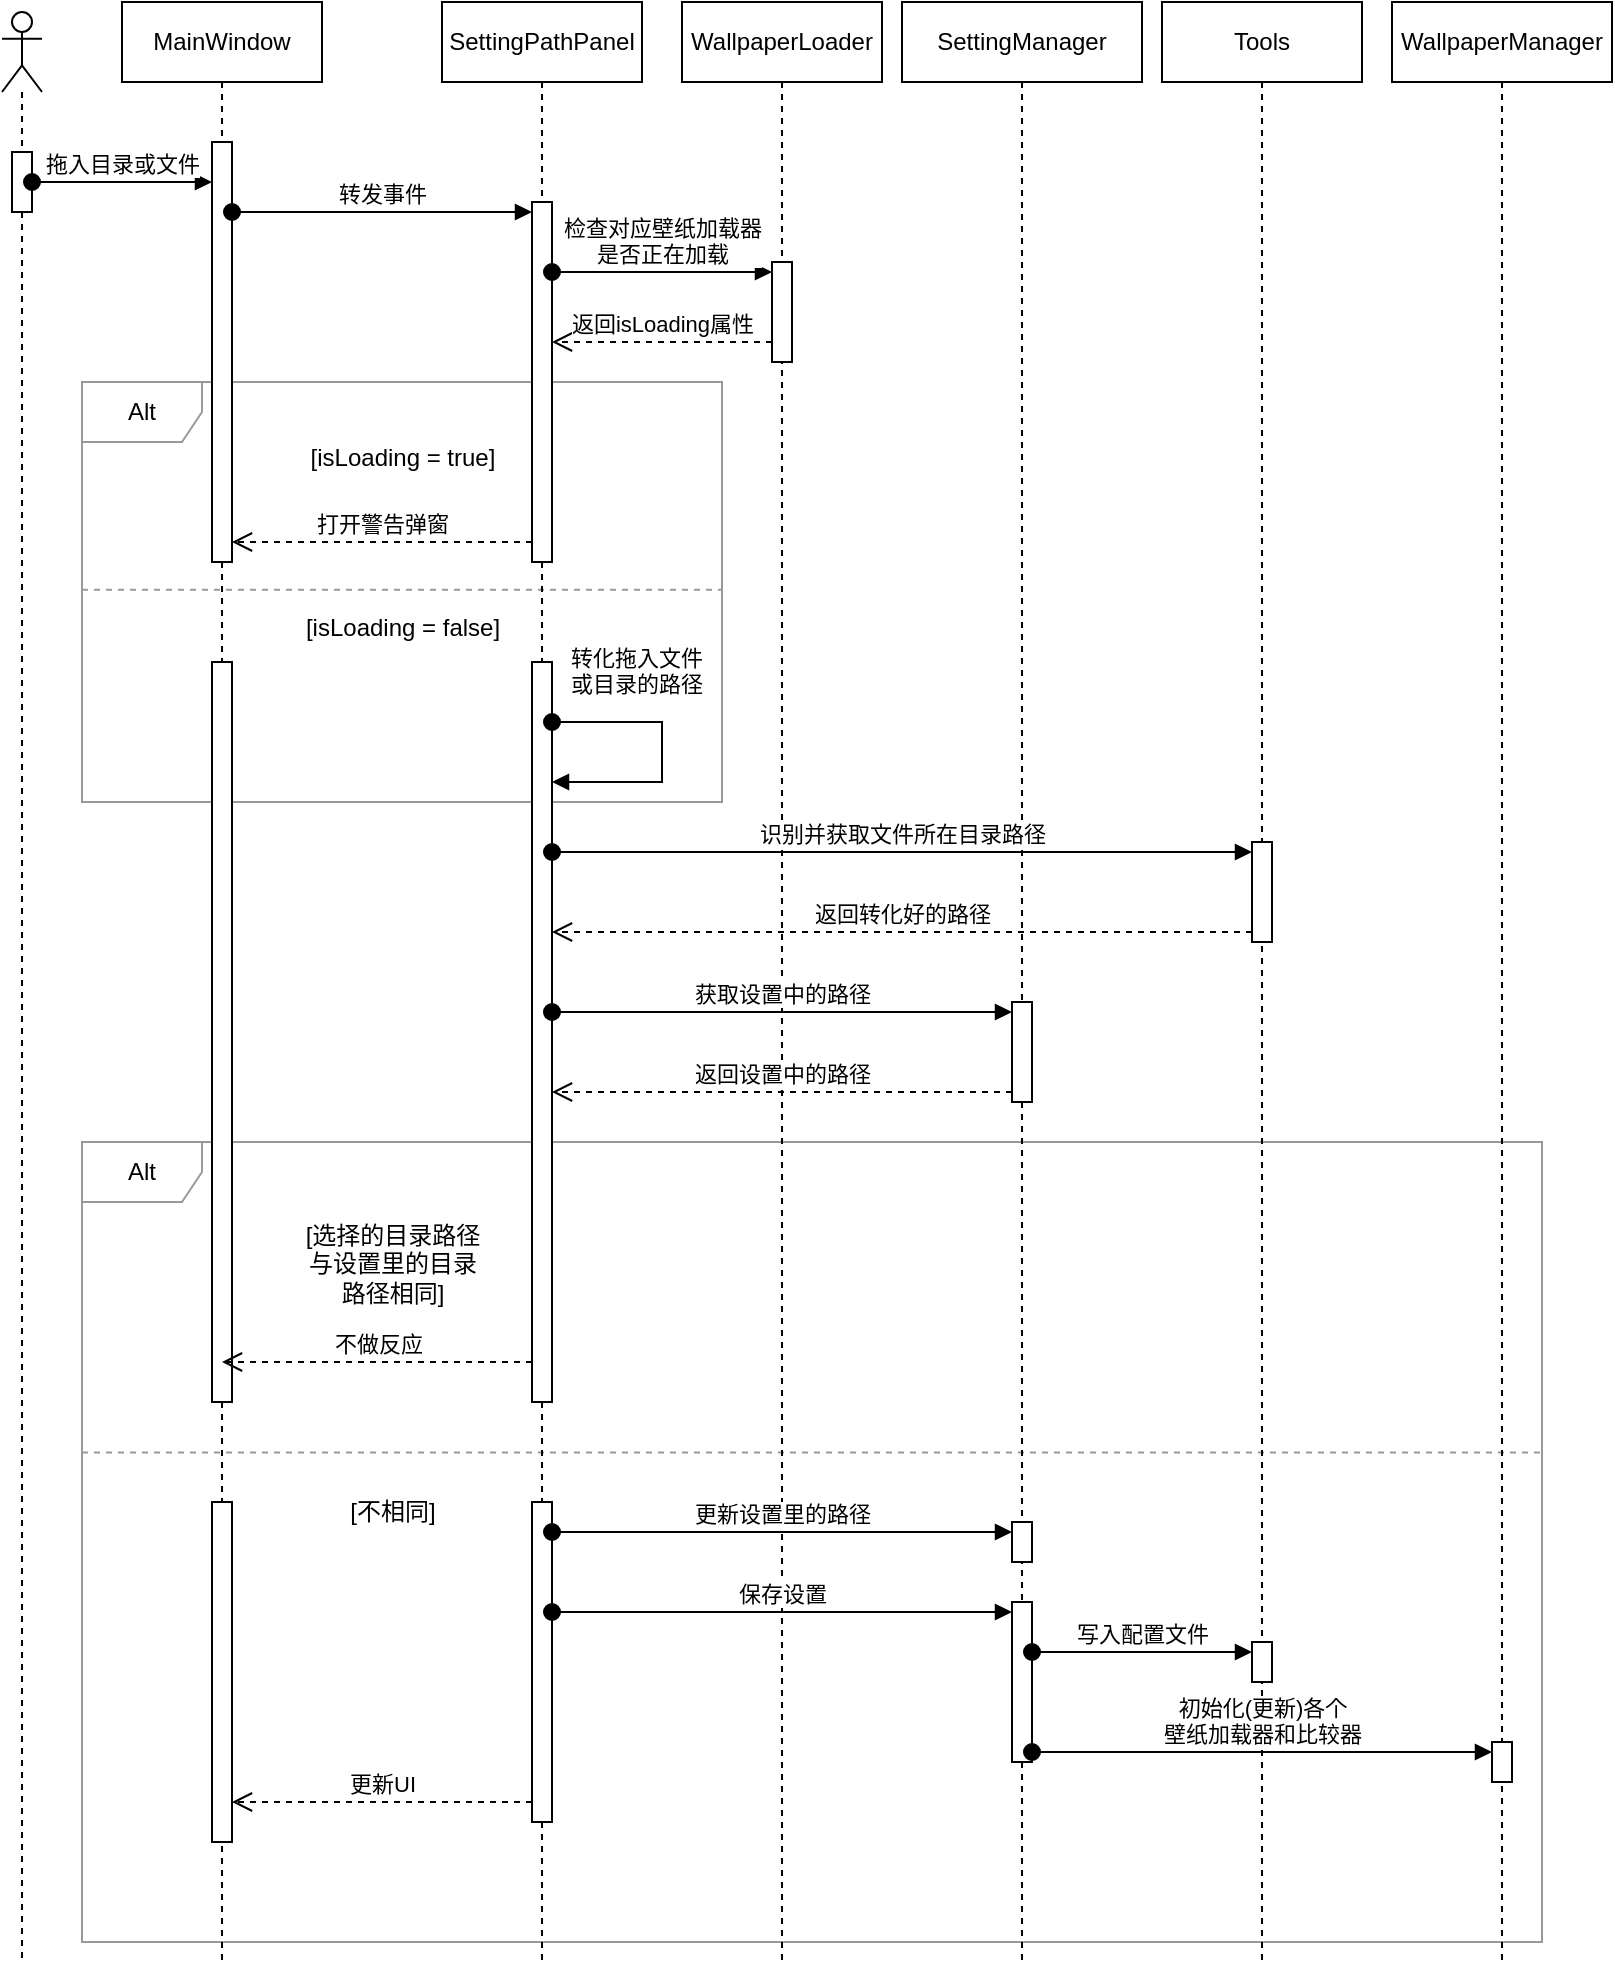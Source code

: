 <mxfile version="23.1.5" type="device">
  <diagram name="第 1 页" id="TAJ-jvksaig68e5eDOlc">
    <mxGraphModel dx="1434" dy="844" grid="1" gridSize="10" guides="1" tooltips="1" connect="1" arrows="1" fold="1" page="1" pageScale="1" pageWidth="827" pageHeight="1169" math="0" shadow="0">
      <root>
        <mxCell id="0" />
        <mxCell id="j_YMZ8xfhvcrmxTreinX-54" value="Alt_2" style="locked=1;" parent="0" />
        <mxCell id="j_YMZ8xfhvcrmxTreinX-57" value="" style="group" parent="j_YMZ8xfhvcrmxTreinX-54" vertex="1" connectable="0">
          <mxGeometry x="50" y="670" width="730" height="400" as="geometry" />
        </mxCell>
        <mxCell id="j_YMZ8xfhvcrmxTreinX-55" value="Alt" style="shape=umlFrame;whiteSpace=wrap;html=1;pointerEvents=0;strokeColor=#999999;" parent="j_YMZ8xfhvcrmxTreinX-57" vertex="1">
          <mxGeometry width="730.0" height="400.0" as="geometry" />
        </mxCell>
        <mxCell id="j_YMZ8xfhvcrmxTreinX-56" value="[选择的目录路径&lt;br&gt;与设置里的目录&lt;br&gt;路径相同]" style="text;html=1;align=center;verticalAlign=middle;resizable=0;points=[];autosize=1;strokeColor=none;fillColor=none;" parent="j_YMZ8xfhvcrmxTreinX-57" vertex="1">
          <mxGeometry x="100" y="30.769" width="110" height="60" as="geometry" />
        </mxCell>
        <mxCell id="j_YMZ8xfhvcrmxTreinX-58" value="" style="line;strokeWidth=1;fillColor=none;align=left;verticalAlign=middle;spacingTop=-1;spacingLeft=3;spacingRight=3;rotatable=0;labelPosition=right;points=[];portConstraint=eastwest;strokeColor=#999999;dashed=1;" parent="j_YMZ8xfhvcrmxTreinX-57" vertex="1">
          <mxGeometry y="140.0" width="730.0" height="30.482" as="geometry" />
        </mxCell>
        <mxCell id="j_YMZ8xfhvcrmxTreinX-59" value="[不相同]" style="text;html=1;align=center;verticalAlign=middle;resizable=0;points=[];autosize=1;strokeColor=none;fillColor=none;" parent="j_YMZ8xfhvcrmxTreinX-57" vertex="1">
          <mxGeometry x="120" y="170.479" width="70" height="30" as="geometry" />
        </mxCell>
        <mxCell id="j_YMZ8xfhvcrmxTreinX-22" value="Alt_1" style="locked=1;" parent="0" />
        <mxCell id="j_YMZ8xfhvcrmxTreinX-34" value="" style="group" parent="j_YMZ8xfhvcrmxTreinX-22" vertex="1" connectable="0">
          <mxGeometry x="50" y="290" width="320" height="210" as="geometry" />
        </mxCell>
        <mxCell id="j_YMZ8xfhvcrmxTreinX-32" value="Alt" style="shape=umlFrame;whiteSpace=wrap;html=1;pointerEvents=0;strokeColor=#999999;" parent="j_YMZ8xfhvcrmxTreinX-34" vertex="1">
          <mxGeometry width="320.0" height="210" as="geometry" />
        </mxCell>
        <mxCell id="j_YMZ8xfhvcrmxTreinX-33" value="[isLoading = true]" style="text;html=1;align=center;verticalAlign=middle;resizable=0;points=[];autosize=1;strokeColor=none;fillColor=none;" parent="j_YMZ8xfhvcrmxTreinX-34" vertex="1">
          <mxGeometry x="99.995" y="22.501" width="120" height="30" as="geometry" />
        </mxCell>
        <mxCell id="j_YMZ8xfhvcrmxTreinX-35" value="" style="line;strokeWidth=1;fillColor=none;align=left;verticalAlign=middle;spacingTop=-1;spacingLeft=3;spacingRight=3;rotatable=0;labelPosition=right;points=[];portConstraint=eastwest;strokeColor=#999999;dashed=1;" parent="j_YMZ8xfhvcrmxTreinX-34" vertex="1">
          <mxGeometry y="100.001" width="320.0" height="7.705" as="geometry" />
        </mxCell>
        <mxCell id="j_YMZ8xfhvcrmxTreinX-36" value="[isLoading = false]" style="text;html=1;align=center;verticalAlign=middle;resizable=0;points=[];autosize=1;strokeColor=none;fillColor=none;" parent="j_YMZ8xfhvcrmxTreinX-34" vertex="1">
          <mxGeometry x="99.995" y="107.708" width="120" height="30" as="geometry" />
        </mxCell>
        <mxCell id="1" style="" parent="0" />
        <mxCell id="5c5lh8ebUvx4xorP6wsm-1" value="" style="shape=umlLifeline;perimeter=lifelinePerimeter;whiteSpace=wrap;html=1;container=1;dropTarget=0;collapsible=0;recursiveResize=0;outlineConnect=0;portConstraint=eastwest;newEdgeStyle={&quot;curved&quot;:0,&quot;rounded&quot;:0};participant=umlActor;" parent="1" vertex="1">
          <mxGeometry x="10" y="105" width="20" height="975" as="geometry" />
        </mxCell>
        <mxCell id="5c5lh8ebUvx4xorP6wsm-6" value="" style="html=1;points=[[0,0,0,0,5],[0,1,0,0,-5],[1,0,0,0,5],[1,1,0,0,-5]];perimeter=orthogonalPerimeter;outlineConnect=0;targetShapes=umlLifeline;portConstraint=eastwest;newEdgeStyle={&quot;curved&quot;:0,&quot;rounded&quot;:0};" parent="5c5lh8ebUvx4xorP6wsm-1" vertex="1">
          <mxGeometry x="5" y="70" width="10" height="30" as="geometry" />
        </mxCell>
        <mxCell id="5c5lh8ebUvx4xorP6wsm-2" value="MainWindow" style="shape=umlLifeline;perimeter=lifelinePerimeter;whiteSpace=wrap;html=1;container=1;dropTarget=0;collapsible=0;recursiveResize=0;outlineConnect=0;portConstraint=eastwest;newEdgeStyle={&quot;curved&quot;:0,&quot;rounded&quot;:0};" parent="1" vertex="1">
          <mxGeometry x="70" y="100" width="100" height="980" as="geometry" />
        </mxCell>
        <mxCell id="5c5lh8ebUvx4xorP6wsm-4" value="" style="html=1;points=[[0,0,0,0,5],[0,1,0,0,-5],[1,0,0,0,5],[1,1,0,0,-5]];perimeter=orthogonalPerimeter;outlineConnect=0;targetShapes=umlLifeline;portConstraint=eastwest;newEdgeStyle={&quot;curved&quot;:0,&quot;rounded&quot;:0};" parent="5c5lh8ebUvx4xorP6wsm-2" vertex="1">
          <mxGeometry x="45" y="70" width="10" height="210" as="geometry" />
        </mxCell>
        <mxCell id="Lo9U0vWrHbXZ5zmkqSPL-1" value="" style="html=1;points=[[0,0,0,0,5],[0,1,0,0,-5],[1,0,0,0,5],[1,1,0,0,-5]];perimeter=orthogonalPerimeter;outlineConnect=0;targetShapes=umlLifeline;portConstraint=eastwest;newEdgeStyle={&quot;curved&quot;:0,&quot;rounded&quot;:0};" vertex="1" parent="5c5lh8ebUvx4xorP6wsm-2">
          <mxGeometry x="45" y="330" width="10" height="370" as="geometry" />
        </mxCell>
        <mxCell id="Lo9U0vWrHbXZ5zmkqSPL-2" value="" style="html=1;points=[[0,0,0,0,5],[0,1,0,0,-5],[1,0,0,0,5],[1,1,0,0,-5]];perimeter=orthogonalPerimeter;outlineConnect=0;targetShapes=umlLifeline;portConstraint=eastwest;newEdgeStyle={&quot;curved&quot;:0,&quot;rounded&quot;:0};" vertex="1" parent="5c5lh8ebUvx4xorP6wsm-2">
          <mxGeometry x="45" y="750" width="10" height="170" as="geometry" />
        </mxCell>
        <mxCell id="5c5lh8ebUvx4xorP6wsm-5" value="拖入目录或文件" style="html=1;verticalAlign=bottom;startArrow=oval;endArrow=block;startSize=8;curved=0;rounded=0;" parent="1" source="5c5lh8ebUvx4xorP6wsm-6" target="5c5lh8ebUvx4xorP6wsm-4" edge="1">
          <mxGeometry relative="1" as="geometry">
            <mxPoint x="30" y="190" as="sourcePoint" />
            <mxPoint as="offset" />
            <mxPoint x="160" y="190" as="targetPoint" />
          </mxGeometry>
        </mxCell>
        <mxCell id="5c5lh8ebUvx4xorP6wsm-7" value="SettingPathPanel" style="shape=umlLifeline;perimeter=lifelinePerimeter;whiteSpace=wrap;html=1;container=1;dropTarget=0;collapsible=0;recursiveResize=0;outlineConnect=0;portConstraint=eastwest;newEdgeStyle={&quot;curved&quot;:0,&quot;rounded&quot;:0};" parent="1" vertex="1">
          <mxGeometry x="230" y="100" width="100" height="980" as="geometry" />
        </mxCell>
        <mxCell id="5c5lh8ebUvx4xorP6wsm-10" value="" style="html=1;points=[[0,0,0,0,5],[0,1,0,0,-5],[1,0,0,0,5],[1,1,0,0,-5]];perimeter=orthogonalPerimeter;outlineConnect=0;targetShapes=umlLifeline;portConstraint=eastwest;newEdgeStyle={&quot;curved&quot;:0,&quot;rounded&quot;:0};" parent="5c5lh8ebUvx4xorP6wsm-7" vertex="1">
          <mxGeometry x="45" y="100" width="10" height="180" as="geometry" />
        </mxCell>
        <mxCell id="j_YMZ8xfhvcrmxTreinX-20" value="" style="html=1;points=[[0,0,0,0,5],[0,1,0,0,-5],[1,0,0,0,5],[1,1,0,0,-5]];perimeter=orthogonalPerimeter;outlineConnect=0;targetShapes=umlLifeline;portConstraint=eastwest;newEdgeStyle={&quot;curved&quot;:0,&quot;rounded&quot;:0};" parent="5c5lh8ebUvx4xorP6wsm-7" vertex="1">
          <mxGeometry x="45" y="330" width="10" height="370" as="geometry" />
        </mxCell>
        <mxCell id="j_YMZ8xfhvcrmxTreinX-43" value="转化拖入文件&lt;br&gt;或目录的路径" style="html=1;verticalAlign=bottom;endArrow=block;curved=0;rounded=0;startArrow=oval;startFill=1;startSize=8;" parent="5c5lh8ebUvx4xorP6wsm-7" target="j_YMZ8xfhvcrmxTreinX-20" edge="1">
          <mxGeometry x="-0.4" y="10" relative="1" as="geometry">
            <mxPoint x="55" y="360" as="sourcePoint" />
            <mxPoint as="offset" />
            <mxPoint x="55" y="400" as="targetPoint" />
            <Array as="points">
              <mxPoint x="90" y="360" />
              <mxPoint x="110" y="360" />
              <mxPoint x="110" y="390" />
            </Array>
          </mxGeometry>
        </mxCell>
        <mxCell id="3ltE_fRDRm6IQETXQws_-11" value="" style="html=1;points=[[0,0,0,0,5],[0,1,0,0,-5],[1,0,0,0,5],[1,1,0,0,-5]];perimeter=orthogonalPerimeter;outlineConnect=0;targetShapes=umlLifeline;portConstraint=eastwest;newEdgeStyle={&quot;curved&quot;:0,&quot;rounded&quot;:0};" parent="5c5lh8ebUvx4xorP6wsm-7" vertex="1">
          <mxGeometry x="45" y="750" width="10" height="160" as="geometry" />
        </mxCell>
        <mxCell id="5c5lh8ebUvx4xorP6wsm-11" value="转发事件" style="html=1;verticalAlign=bottom;startArrow=oval;endArrow=block;startSize=8;curved=0;rounded=0;entryX=0;entryY=0;entryDx=0;entryDy=5;" parent="1" source="5c5lh8ebUvx4xorP6wsm-4" target="5c5lh8ebUvx4xorP6wsm-10" edge="1">
          <mxGeometry relative="1" as="geometry">
            <mxPoint x="250" y="280" as="sourcePoint" />
          </mxGeometry>
        </mxCell>
        <mxCell id="5c5lh8ebUvx4xorP6wsm-14" value="WallpaperLoader" style="shape=umlLifeline;perimeter=lifelinePerimeter;whiteSpace=wrap;html=1;container=1;dropTarget=0;collapsible=0;recursiveResize=0;outlineConnect=0;portConstraint=eastwest;newEdgeStyle={&quot;curved&quot;:0,&quot;rounded&quot;:0};" parent="1" vertex="1">
          <mxGeometry x="350" y="100" width="100" height="980" as="geometry" />
        </mxCell>
        <mxCell id="5c5lh8ebUvx4xorP6wsm-15" value="" style="html=1;points=[[0,0,0,0,5],[0,1,0,0,-5],[1,0,0,0,5],[1,1,0,0,-5]];perimeter=orthogonalPerimeter;outlineConnect=0;targetShapes=umlLifeline;portConstraint=eastwest;newEdgeStyle={&quot;curved&quot;:0,&quot;rounded&quot;:0};" parent="5c5lh8ebUvx4xorP6wsm-14" vertex="1">
          <mxGeometry x="45" y="130" width="10" height="50" as="geometry" />
        </mxCell>
        <mxCell id="5c5lh8ebUvx4xorP6wsm-16" value="检查对应壁纸加载器&lt;br&gt;是否正在加载" style="html=1;verticalAlign=bottom;startArrow=oval;endArrow=block;startSize=8;curved=0;rounded=0;entryX=0;entryY=0;entryDx=0;entryDy=5;" parent="1" source="5c5lh8ebUvx4xorP6wsm-10" target="5c5lh8ebUvx4xorP6wsm-15" edge="1">
          <mxGeometry relative="1" as="geometry">
            <mxPoint x="400" y="210" as="sourcePoint" />
            <mxPoint as="offset" />
          </mxGeometry>
        </mxCell>
        <mxCell id="5c5lh8ebUvx4xorP6wsm-17" value="返回isLoading属性" style="html=1;verticalAlign=bottom;endArrow=open;dashed=1;endSize=8;curved=0;rounded=0;" parent="1" source="5c5lh8ebUvx4xorP6wsm-15" target="5c5lh8ebUvx4xorP6wsm-10" edge="1">
          <mxGeometry relative="1" as="geometry">
            <mxPoint x="220" y="470" as="sourcePoint" />
            <mxPoint x="220" y="310" as="targetPoint" />
            <Array as="points">
              <mxPoint x="340" y="270" />
            </Array>
          </mxGeometry>
        </mxCell>
        <mxCell id="5c5lh8ebUvx4xorP6wsm-24" value="SettingManager" style="shape=umlLifeline;perimeter=lifelinePerimeter;whiteSpace=wrap;html=1;container=1;dropTarget=0;collapsible=0;recursiveResize=0;outlineConnect=0;portConstraint=eastwest;newEdgeStyle={&quot;curved&quot;:0,&quot;rounded&quot;:0};" parent="1" vertex="1">
          <mxGeometry x="460" y="100" width="120" height="980" as="geometry" />
        </mxCell>
        <mxCell id="3ltE_fRDRm6IQETXQws_-6" value="" style="html=1;points=[[0,0,0,0,5],[0,1,0,0,-5],[1,0,0,0,5],[1,1,0,0,-5]];perimeter=orthogonalPerimeter;outlineConnect=0;targetShapes=umlLifeline;portConstraint=eastwest;newEdgeStyle={&quot;curved&quot;:0,&quot;rounded&quot;:0};" parent="5c5lh8ebUvx4xorP6wsm-24" vertex="1">
          <mxGeometry x="55" y="500" width="10" height="50" as="geometry" />
        </mxCell>
        <mxCell id="3ltE_fRDRm6IQETXQws_-13" value="" style="html=1;points=[[0,0,0,0,5],[0,1,0,0,-5],[1,0,0,0,5],[1,1,0,0,-5]];perimeter=orthogonalPerimeter;outlineConnect=0;targetShapes=umlLifeline;portConstraint=eastwest;newEdgeStyle={&quot;curved&quot;:0,&quot;rounded&quot;:0};" parent="5c5lh8ebUvx4xorP6wsm-24" vertex="1">
          <mxGeometry x="55" y="760" width="10" height="20" as="geometry" />
        </mxCell>
        <mxCell id="3ltE_fRDRm6IQETXQws_-15" value="" style="html=1;points=[[0,0,0,0,5],[0,1,0,0,-5],[1,0,0,0,5],[1,1,0,0,-5]];perimeter=orthogonalPerimeter;outlineConnect=0;targetShapes=umlLifeline;portConstraint=eastwest;newEdgeStyle={&quot;curved&quot;:0,&quot;rounded&quot;:0};" parent="5c5lh8ebUvx4xorP6wsm-24" vertex="1">
          <mxGeometry x="55" y="800" width="10" height="80" as="geometry" />
        </mxCell>
        <mxCell id="j_YMZ8xfhvcrmxTreinX-65" value="Tools" style="shape=umlLifeline;perimeter=lifelinePerimeter;whiteSpace=wrap;html=1;container=1;dropTarget=0;collapsible=0;recursiveResize=0;outlineConnect=0;portConstraint=eastwest;newEdgeStyle={&quot;curved&quot;:0,&quot;rounded&quot;:0};" parent="1" vertex="1">
          <mxGeometry x="590" y="100" width="100" height="980" as="geometry" />
        </mxCell>
        <mxCell id="3ltE_fRDRm6IQETXQws_-2" value="" style="html=1;points=[[0,0,0,0,5],[0,1,0,0,-5],[1,0,0,0,5],[1,1,0,0,-5]];perimeter=orthogonalPerimeter;outlineConnect=0;targetShapes=umlLifeline;portConstraint=eastwest;newEdgeStyle={&quot;curved&quot;:0,&quot;rounded&quot;:0};" parent="j_YMZ8xfhvcrmxTreinX-65" vertex="1">
          <mxGeometry x="45" y="420" width="10" height="50" as="geometry" />
        </mxCell>
        <mxCell id="3ltE_fRDRm6IQETXQws_-17" value="" style="html=1;points=[[0,0,0,0,5],[0,1,0,0,-5],[1,0,0,0,5],[1,1,0,0,-5]];perimeter=orthogonalPerimeter;outlineConnect=0;targetShapes=umlLifeline;portConstraint=eastwest;newEdgeStyle={&quot;curved&quot;:0,&quot;rounded&quot;:0};" parent="j_YMZ8xfhvcrmxTreinX-65" vertex="1">
          <mxGeometry x="45" y="820" width="10" height="20" as="geometry" />
        </mxCell>
        <mxCell id="j_YMZ8xfhvcrmxTreinX-71" value="WallpaperManager" style="shape=umlLifeline;perimeter=lifelinePerimeter;whiteSpace=wrap;html=1;container=1;dropTarget=0;collapsible=0;recursiveResize=0;outlineConnect=0;portConstraint=eastwest;newEdgeStyle={&quot;curved&quot;:0,&quot;rounded&quot;:0};" parent="1" vertex="1">
          <mxGeometry x="705" y="100" width="110" height="980" as="geometry" />
        </mxCell>
        <mxCell id="3ltE_fRDRm6IQETXQws_-19" value="" style="html=1;points=[[0,0,0,0,5],[0,1,0,0,-5],[1,0,0,0,5],[1,1,0,0,-5]];perimeter=orthogonalPerimeter;outlineConnect=0;targetShapes=umlLifeline;portConstraint=eastwest;newEdgeStyle={&quot;curved&quot;:0,&quot;rounded&quot;:0};" parent="j_YMZ8xfhvcrmxTreinX-71" vertex="1">
          <mxGeometry x="50" y="870" width="10" height="20" as="geometry" />
        </mxCell>
        <mxCell id="3ltE_fRDRm6IQETXQws_-3" value="识别并获取文件所在目录路径" style="html=1;verticalAlign=bottom;endArrow=block;curved=0;rounded=0;entryX=0;entryY=0;entryDx=0;entryDy=5;startArrow=oval;startFill=1;startSize=8;" parent="1" source="j_YMZ8xfhvcrmxTreinX-20" target="3ltE_fRDRm6IQETXQws_-2" edge="1">
          <mxGeometry relative="1" as="geometry">
            <mxPoint x="445" y="505" as="sourcePoint" />
          </mxGeometry>
        </mxCell>
        <mxCell id="3ltE_fRDRm6IQETXQws_-4" value="返回转化好的路径" style="html=1;verticalAlign=bottom;endArrow=open;dashed=1;endSize=8;curved=0;rounded=0;exitX=0;exitY=1;exitDx=0;exitDy=-5;" parent="1" source="3ltE_fRDRm6IQETXQws_-2" target="j_YMZ8xfhvcrmxTreinX-20" edge="1">
          <mxGeometry relative="1" as="geometry">
            <mxPoint x="445" y="575" as="targetPoint" />
          </mxGeometry>
        </mxCell>
        <mxCell id="3ltE_fRDRm6IQETXQws_-5" value="打开警告弹窗" style="html=1;verticalAlign=bottom;endArrow=open;dashed=1;endSize=8;curved=0;rounded=0;" parent="1" edge="1">
          <mxGeometry relative="1" as="geometry">
            <mxPoint x="275" y="370.001" as="sourcePoint" />
            <mxPoint x="125" y="370.001" as="targetPoint" />
            <Array as="points">
              <mxPoint x="212.533" y="370.001" />
            </Array>
          </mxGeometry>
        </mxCell>
        <mxCell id="3ltE_fRDRm6IQETXQws_-7" value="获取设置中的路径" style="html=1;verticalAlign=bottom;endArrow=block;curved=0;rounded=0;entryX=0;entryY=0;entryDx=0;entryDy=5;startArrow=oval;startFill=1;startSize=8;" parent="1" source="j_YMZ8xfhvcrmxTreinX-20" target="3ltE_fRDRm6IQETXQws_-6" edge="1">
          <mxGeometry relative="1" as="geometry">
            <mxPoint x="565" y="635" as="sourcePoint" />
          </mxGeometry>
        </mxCell>
        <mxCell id="3ltE_fRDRm6IQETXQws_-8" value="返回设置中的路径" style="html=1;verticalAlign=bottom;endArrow=open;dashed=1;endSize=8;curved=0;rounded=0;exitX=0;exitY=1;exitDx=0;exitDy=-5;" parent="1" source="3ltE_fRDRm6IQETXQws_-6" target="j_YMZ8xfhvcrmxTreinX-20" edge="1">
          <mxGeometry relative="1" as="geometry">
            <mxPoint x="565" y="705" as="targetPoint" />
          </mxGeometry>
        </mxCell>
        <mxCell id="3ltE_fRDRm6IQETXQws_-12" value="不做反应" style="html=1;verticalAlign=bottom;endArrow=open;dashed=1;endSize=8;curved=0;rounded=0;" parent="1" source="j_YMZ8xfhvcrmxTreinX-20" edge="1">
          <mxGeometry relative="1" as="geometry">
            <mxPoint x="270" y="780" as="sourcePoint" />
            <mxPoint x="120" y="780" as="targetPoint" />
          </mxGeometry>
        </mxCell>
        <mxCell id="3ltE_fRDRm6IQETXQws_-16" value="保存设置" style="html=1;verticalAlign=bottom;startArrow=oval;endArrow=block;startSize=8;curved=0;rounded=0;entryX=0;entryY=0;entryDx=0;entryDy=5;" parent="1" source="3ltE_fRDRm6IQETXQws_-11" target="3ltE_fRDRm6IQETXQws_-15" edge="1">
          <mxGeometry relative="1" as="geometry">
            <mxPoint x="565" y="925" as="sourcePoint" />
          </mxGeometry>
        </mxCell>
        <mxCell id="3ltE_fRDRm6IQETXQws_-18" value="写入配置文件" style="html=1;verticalAlign=bottom;startArrow=oval;endArrow=block;startSize=8;curved=0;rounded=0;entryX=0;entryY=0;entryDx=0;entryDy=5;entryPerimeter=0;" parent="1" source="3ltE_fRDRm6IQETXQws_-15" target="3ltE_fRDRm6IQETXQws_-17" edge="1">
          <mxGeometry relative="1" as="geometry">
            <mxPoint x="530" y="930" as="sourcePoint" />
            <mxPoint x="700" y="840" as="targetPoint" />
          </mxGeometry>
        </mxCell>
        <mxCell id="3ltE_fRDRm6IQETXQws_-20" value="初始化(更新)各个&lt;br&gt;壁纸加载器和比较器" style="html=1;verticalAlign=bottom;startArrow=oval;endArrow=block;startSize=8;curved=0;rounded=0;entryX=0;entryY=0;entryDx=0;entryDy=5;" parent="1" source="3ltE_fRDRm6IQETXQws_-15" target="3ltE_fRDRm6IQETXQws_-19" edge="1">
          <mxGeometry relative="1" as="geometry">
            <mxPoint x="685" y="965" as="sourcePoint" />
          </mxGeometry>
        </mxCell>
        <mxCell id="3ltE_fRDRm6IQETXQws_-21" value="更新UI" style="html=1;verticalAlign=bottom;endArrow=open;dashed=1;endSize=8;curved=0;rounded=0;" parent="1" edge="1">
          <mxGeometry relative="1" as="geometry">
            <mxPoint x="275" y="1000" as="sourcePoint" />
            <mxPoint x="125" y="1000" as="targetPoint" />
          </mxGeometry>
        </mxCell>
        <mxCell id="3ltE_fRDRm6IQETXQws_-14" value="更新设置里的路径" style="html=1;verticalAlign=bottom;startArrow=oval;endArrow=block;startSize=8;curved=0;rounded=0;entryX=0;entryY=0;entryDx=0;entryDy=5;" parent="1" target="3ltE_fRDRm6IQETXQws_-13" edge="1" source="3ltE_fRDRm6IQETXQws_-11">
          <mxGeometry relative="1" as="geometry">
            <mxPoint x="165" y="865" as="sourcePoint" />
          </mxGeometry>
        </mxCell>
      </root>
    </mxGraphModel>
  </diagram>
</mxfile>
